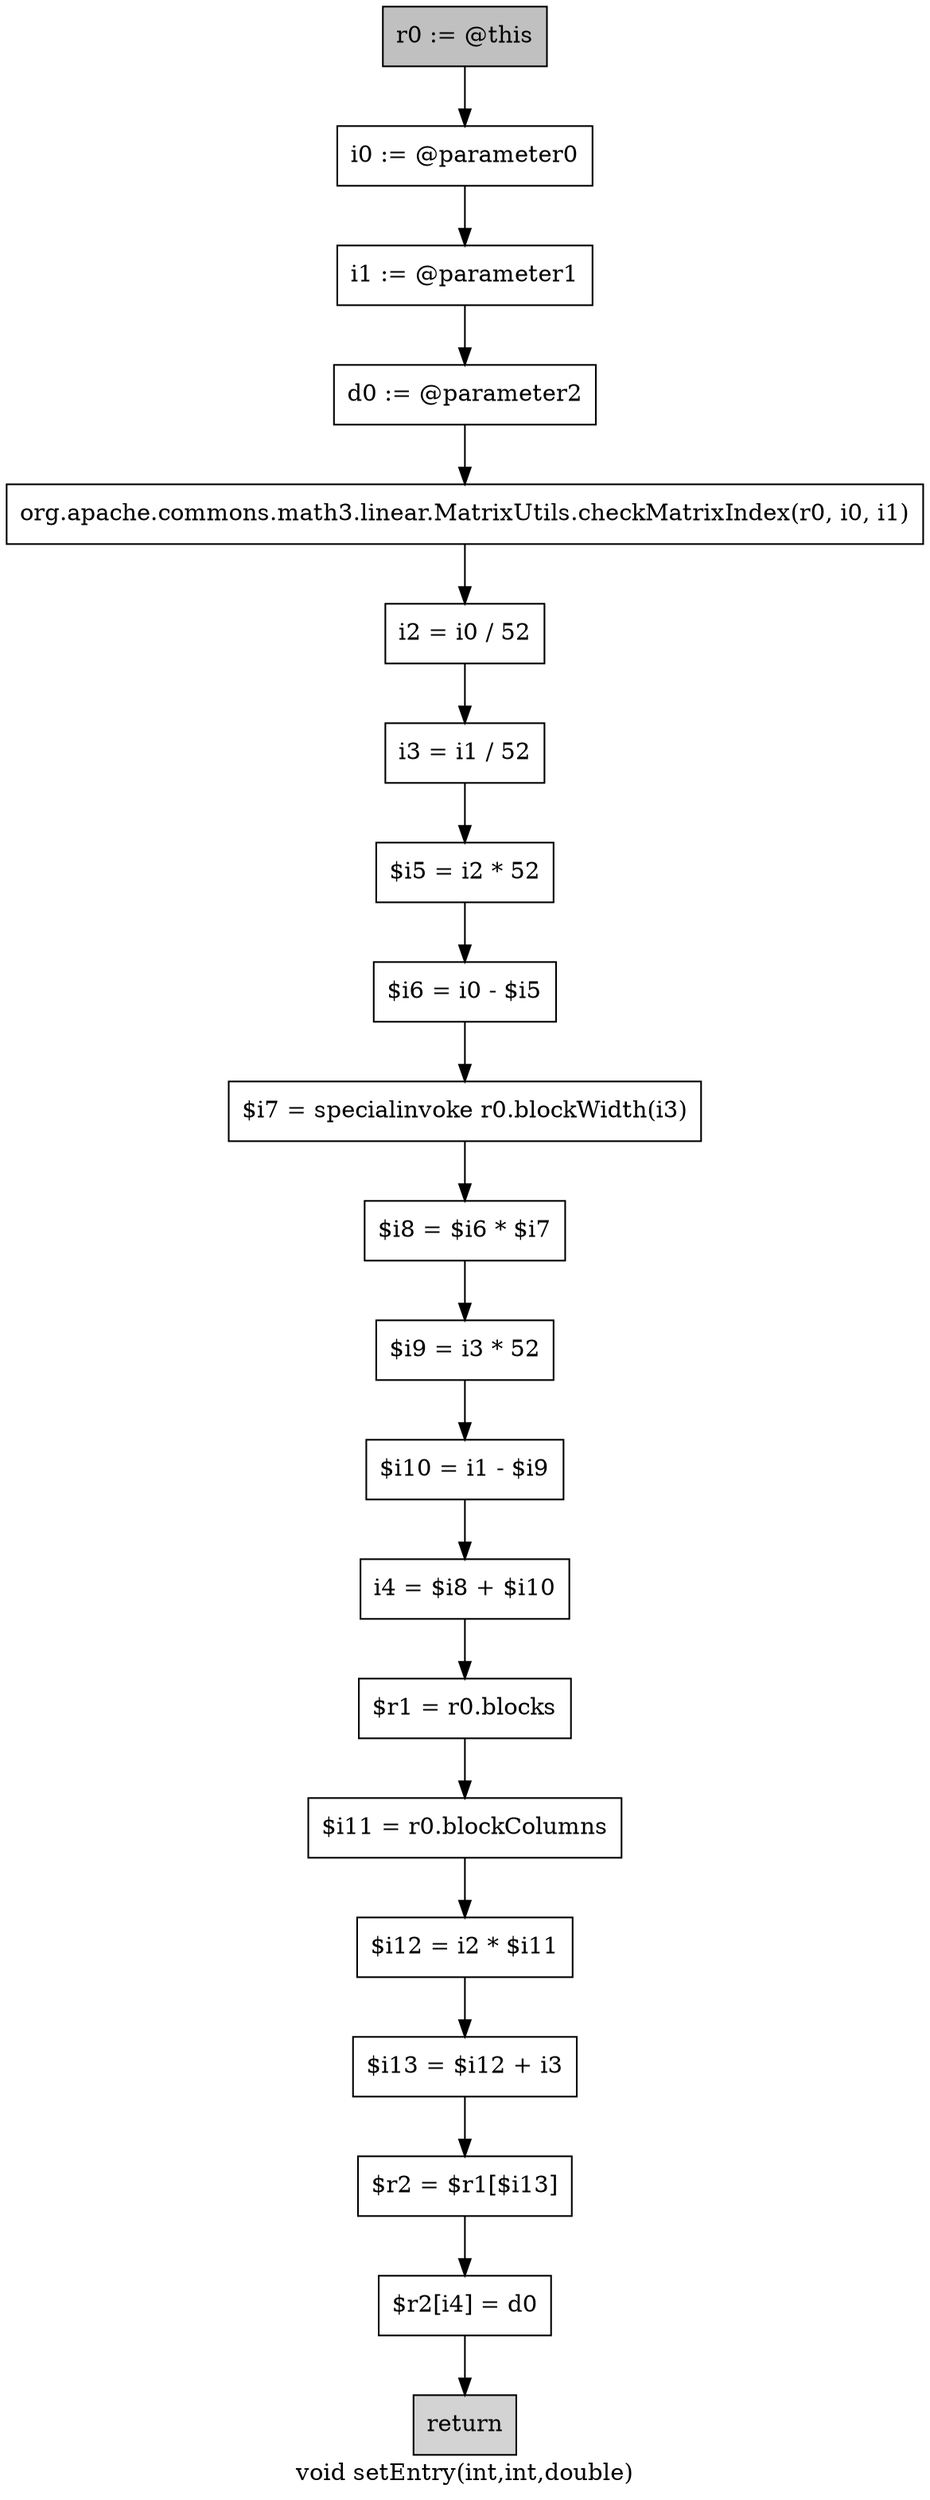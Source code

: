 digraph "void setEntry(int,int,double)" {
    label="void setEntry(int,int,double)";
    node [shape=box];
    "0" [style=filled,fillcolor=gray,label="r0 := @this",];
    "1" [label="i0 := @parameter0",];
    "0"->"1";
    "2" [label="i1 := @parameter1",];
    "1"->"2";
    "3" [label="d0 := @parameter2",];
    "2"->"3";
    "4" [label="org.apache.commons.math3.linear.MatrixUtils.checkMatrixIndex(r0, i0, i1)",];
    "3"->"4";
    "5" [label="i2 = i0 / 52",];
    "4"->"5";
    "6" [label="i3 = i1 / 52",];
    "5"->"6";
    "7" [label="$i5 = i2 * 52",];
    "6"->"7";
    "8" [label="$i6 = i0 - $i5",];
    "7"->"8";
    "9" [label="$i7 = specialinvoke r0.blockWidth(i3)",];
    "8"->"9";
    "10" [label="$i8 = $i6 * $i7",];
    "9"->"10";
    "11" [label="$i9 = i3 * 52",];
    "10"->"11";
    "12" [label="$i10 = i1 - $i9",];
    "11"->"12";
    "13" [label="i4 = $i8 + $i10",];
    "12"->"13";
    "14" [label="$r1 = r0.blocks",];
    "13"->"14";
    "15" [label="$i11 = r0.blockColumns",];
    "14"->"15";
    "16" [label="$i12 = i2 * $i11",];
    "15"->"16";
    "17" [label="$i13 = $i12 + i3",];
    "16"->"17";
    "18" [label="$r2 = $r1[$i13]",];
    "17"->"18";
    "19" [label="$r2[i4] = d0",];
    "18"->"19";
    "20" [style=filled,fillcolor=lightgray,label="return",];
    "19"->"20";
}
